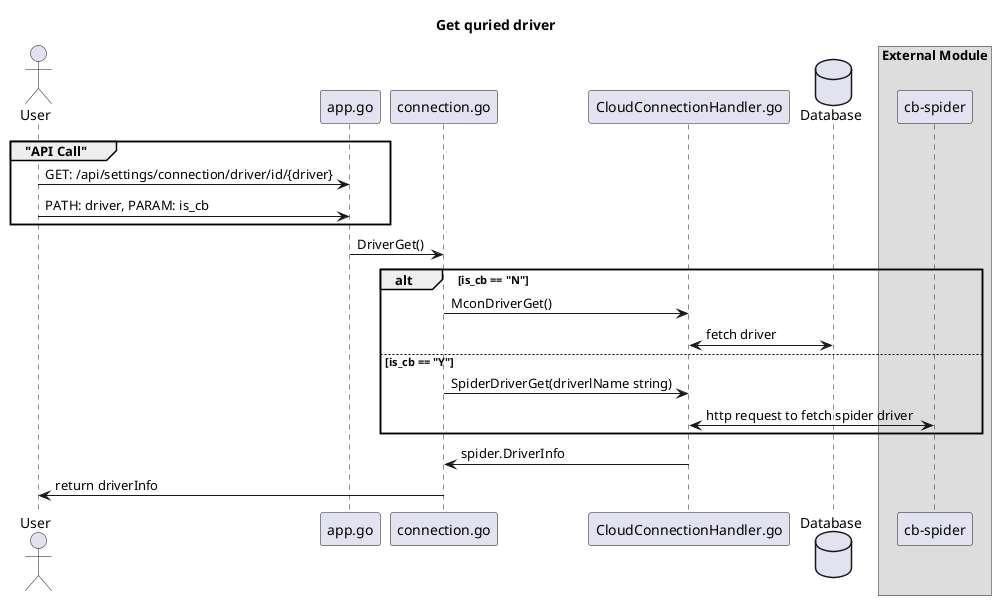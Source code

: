 @startuml

title "Get quried driver"

actor User as user

participant "app.go" as app
participant "connection.go" as route
participant "CloudConnectionHandler.go" as handler
database Database as DB

box "External Module"
participant "cb-spider" as spider
end box

group  "API Call"
user    -> app : GET: /api/settings/connection/driver/id/{driver}
user    -> app : PATH: driver, PARAM: is_cb
end
app     -> route: DriverGet()
alt is_cb == "N"
    route     -> handler: MconDriverGet()
    handler <-> DB: fetch driver
else is_cb == "Y"
    route   -> handler: SpiderDriverGet(driverlName string)
    handler <-> spider: http request to fetch spider driver

end
route <- handler: spider.DriverInfo
user <- route:  return driverInfo




@enduml
